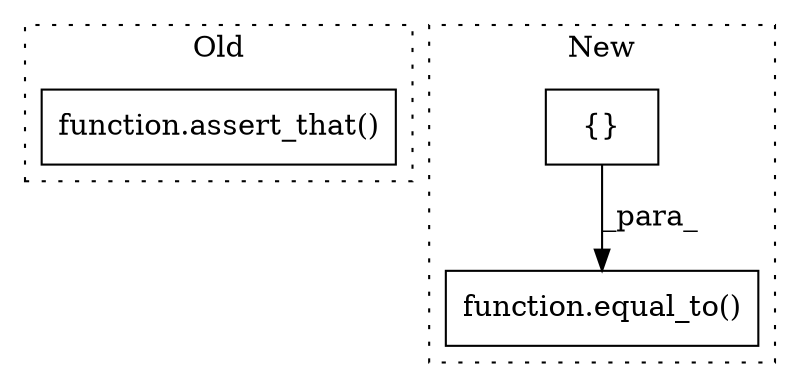 digraph G {
subgraph cluster0 {
1 [label="function.assert_that()" a="75" s="6230,6280" l="12,1" shape="box"];
label = "Old";
style="dotted";
}
subgraph cluster1 {
2 [label="function.equal_to()" a="75" s="9769,9817" l="9,1" shape="box"];
3 [label="{}" a="98" s="9778,9816" l="1,0" shape="box"];
label = "New";
style="dotted";
}
3 -> 2 [label="_para_"];
}